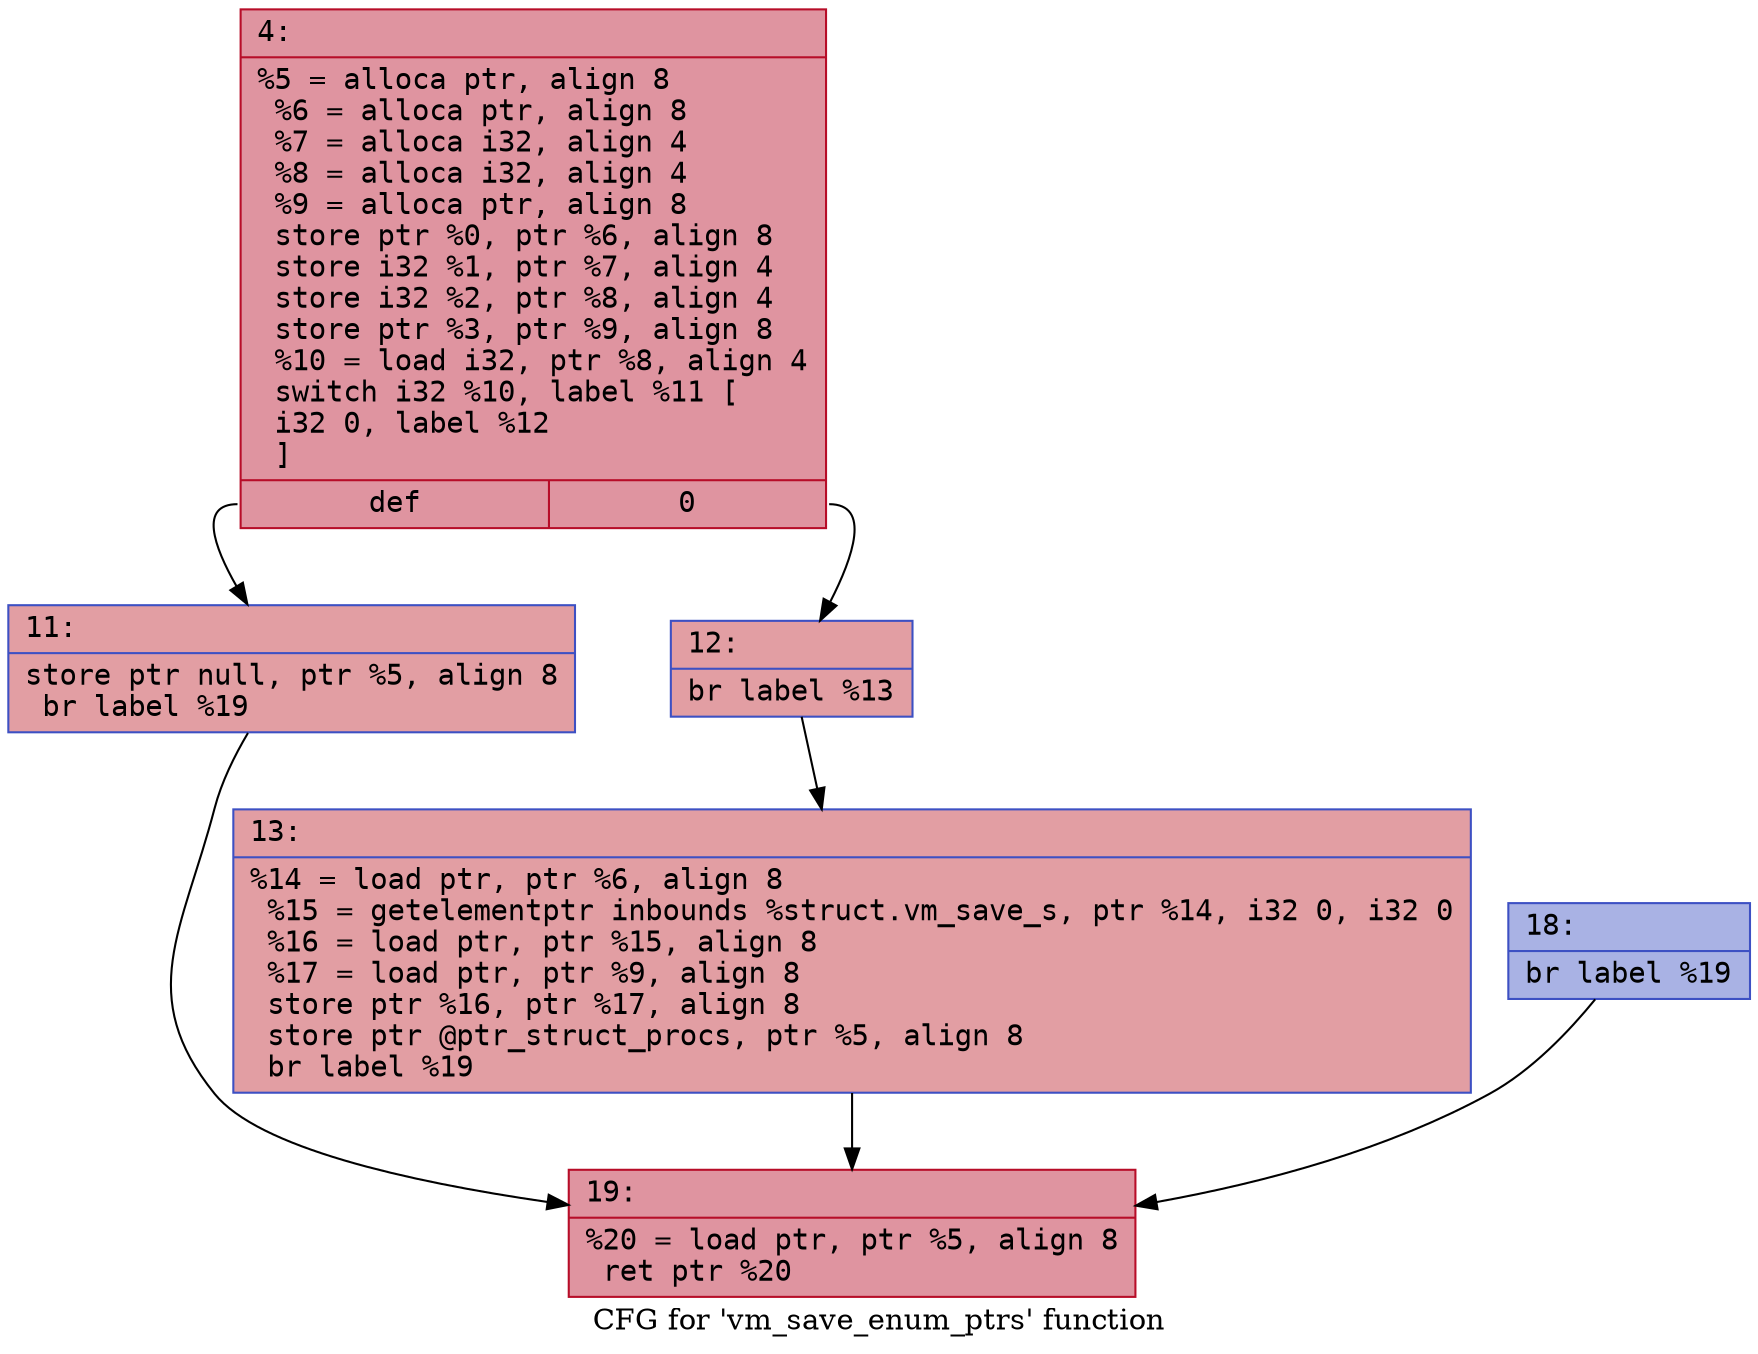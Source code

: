 digraph "CFG for 'vm_save_enum_ptrs' function" {
	label="CFG for 'vm_save_enum_ptrs' function";

	Node0x600000ca40f0 [shape=record,color="#b70d28ff", style=filled, fillcolor="#b70d2870" fontname="Courier",label="{4:\l|  %5 = alloca ptr, align 8\l  %6 = alloca ptr, align 8\l  %7 = alloca i32, align 4\l  %8 = alloca i32, align 4\l  %9 = alloca ptr, align 8\l  store ptr %0, ptr %6, align 8\l  store i32 %1, ptr %7, align 4\l  store i32 %2, ptr %8, align 4\l  store ptr %3, ptr %9, align 8\l  %10 = load i32, ptr %8, align 4\l  switch i32 %10, label %11 [\l    i32 0, label %12\l  ]\l|{<s0>def|<s1>0}}"];
	Node0x600000ca40f0:s0 -> Node0x600000ca4410[tooltip="4 -> 11\nProbability 50.00%" ];
	Node0x600000ca40f0:s1 -> Node0x600000ca4460[tooltip="4 -> 12\nProbability 50.00%" ];
	Node0x600000ca4410 [shape=record,color="#3d50c3ff", style=filled, fillcolor="#be242e70" fontname="Courier",label="{11:\l|  store ptr null, ptr %5, align 8\l  br label %19\l}"];
	Node0x600000ca4410 -> Node0x600000ca4550[tooltip="11 -> 19\nProbability 100.00%" ];
	Node0x600000ca4460 [shape=record,color="#3d50c3ff", style=filled, fillcolor="#be242e70" fontname="Courier",label="{12:\l|  br label %13\l}"];
	Node0x600000ca4460 -> Node0x600000ca44b0[tooltip="12 -> 13\nProbability 100.00%" ];
	Node0x600000ca44b0 [shape=record,color="#3d50c3ff", style=filled, fillcolor="#be242e70" fontname="Courier",label="{13:\l|  %14 = load ptr, ptr %6, align 8\l  %15 = getelementptr inbounds %struct.vm_save_s, ptr %14, i32 0, i32 0\l  %16 = load ptr, ptr %15, align 8\l  %17 = load ptr, ptr %9, align 8\l  store ptr %16, ptr %17, align 8\l  store ptr @ptr_struct_procs, ptr %5, align 8\l  br label %19\l}"];
	Node0x600000ca44b0 -> Node0x600000ca4550[tooltip="13 -> 19\nProbability 100.00%" ];
	Node0x600000ca4500 [shape=record,color="#3d50c3ff", style=filled, fillcolor="#3d50c370" fontname="Courier",label="{18:\l|  br label %19\l}"];
	Node0x600000ca4500 -> Node0x600000ca4550[tooltip="18 -> 19\nProbability 100.00%" ];
	Node0x600000ca4550 [shape=record,color="#b70d28ff", style=filled, fillcolor="#b70d2870" fontname="Courier",label="{19:\l|  %20 = load ptr, ptr %5, align 8\l  ret ptr %20\l}"];
}
